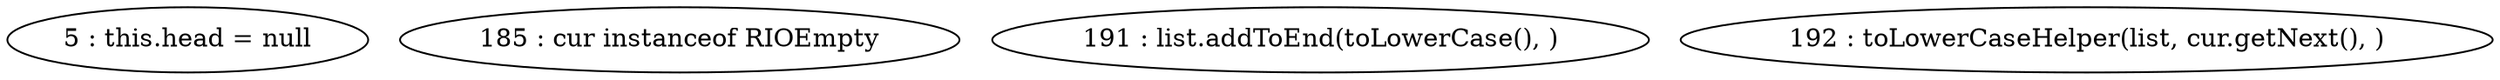digraph G {
"5 : this.head = null"
"185 : cur instanceof RIOEmpty"
"191 : list.addToEnd(toLowerCase(), )"
"192 : toLowerCaseHelper(list, cur.getNext(), )"
}